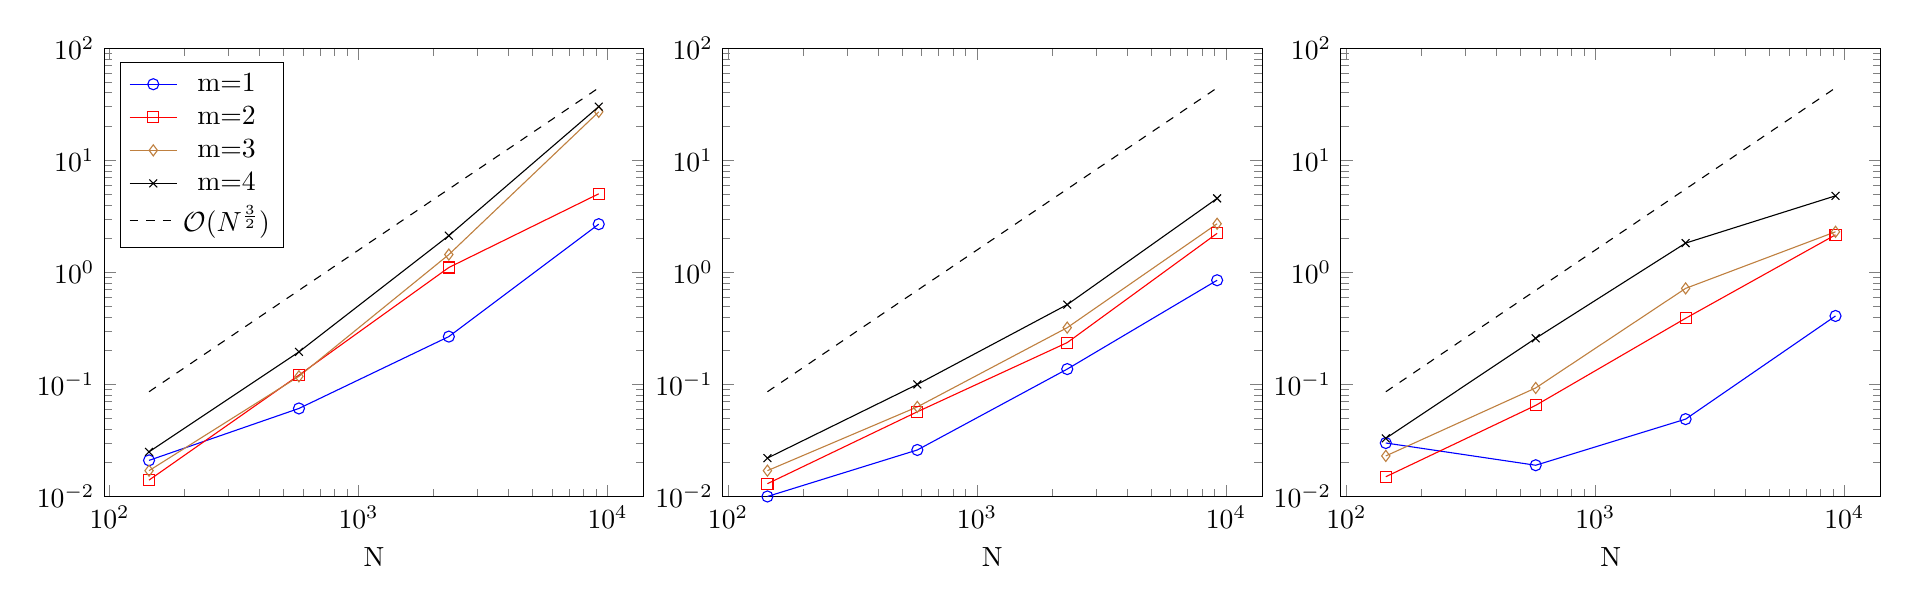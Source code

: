 \begin{tikzpicture}
\begin{groupplot}[ymin={0}, group style={group size={3 by 1}}]
    \nextgroupplot[xmode={log}, ymode={log}, xlabel={N}, legend pos={north west}, ymin={0.01}, ymax={100.0}]
    \addplot[color={blue}, mark={o}, mark options={solid}]
        table[row sep={\\}]
        {
            \\
            144.0  0.021  \\
            576.0  0.061  \\
            2304.0  0.267  \\
            9216.0  2.689  \\
        }
        ;
    \addlegendentry {m=1}
    \addplot[color={red}, mark={square}, mark options={solid}]
        table[row sep={\\}]
        {
            \\
            144.0  0.014  \\
            576.0  0.121  \\
            2304.0  1.104  \\
            9216.0  5.018  \\
        }
        ;
    \addlegendentry {m=2}
    \addplot[color={brown}, mark={diamond}, mark options={solid}]
        table[row sep={\\}]
        {
            \\
            144.0  0.017  \\
            576.0  0.118  \\
            2304.0  1.44  \\
            9216.0  27.028  \\
        }
        ;
    \addlegendentry {m=3}
    \addplot[color={black}, mark={x}, mark options={solid}]
        table[row sep={\\}]
        {
            \\
            144.0  0.025  \\
            576.0  0.195  \\
            2304.0  2.125  \\
            9216.0  30.079  \\
        }
        ;
    \addlegendentry {m=4}
    \addplot[color={black}, dashed]
        table[row sep={\\}]
        {
            \\
            144.0  0.086  \\
            576.0  0.691  \\
            2304.0  5.53  \\
            9216.0  44.237  \\
        }
        ;
    \addlegendentry {$\mathcal O(N^\frac{3}{2})$}
    \nextgroupplot[xmode={log}, ymode={log}, xlabel={N}, legend pos={north west}, ymin={0.01}, ymax={100.0}]
    \addplot[color={blue}, mark={o}, mark options={solid}]
        table[row sep={\\}]
        {
            \\
            144.0  0.01  \\
            576.0  0.026  \\
            2304.0  0.137  \\
            9216.0  0.85  \\
        }
        ;
    \addplot[color={red}, mark={square}, mark options={solid}]
        table[row sep={\\}]
        {
            \\
            144.0  0.013  \\
            576.0  0.057  \\
            2304.0  0.236  \\
            9216.0  2.228  \\
        }
        ;
    \addplot[color={brown}, mark={diamond}, mark options={solid}]
        table[row sep={\\}]
        {
            \\
            144.0  0.017  \\
            576.0  0.063  \\
            2304.0  0.321  \\
            9216.0  2.713  \\
        }
        ;
    \addplot[color={black}, mark={x}, mark options={solid}]
        table[row sep={\\}]
        {
            \\
            144.0  0.022  \\
            576.0  0.1  \\
            2304.0  0.515  \\
            9216.0  4.568  \\
        }
        ;
    \addplot[color={black}, dashed]
        table[row sep={\\}]
        {
            \\
            144.0  0.086  \\
            576.0  0.691  \\
            2304.0  5.53  \\
            9216.0  44.237  \\
        }
        ;
    \nextgroupplot[xmode={log}, ymode={log}, xlabel={N}, legend pos={north west}, ymin={0.01}, ymax={100.0}]
    \addplot[color={blue}, mark={o}, mark options={solid}]
        table[row sep={\\}]
        {
            \\
            144.0  0.03  \\
            576.0  0.019  \\
            2304.0  0.049  \\
            9216.0  0.408  \\
        }
        ;
    \addplot[color={red}, mark={square}, mark options={solid}]
        table[row sep={\\}]
        {
            \\
            144.0  0.015  \\
            576.0  0.065  \\
            2304.0  0.389  \\
            9216.0  2.161  \\
        }
        ;
    \addplot[color={brown}, mark={diamond}, mark options={solid}]
        table[row sep={\\}]
        {
            \\
            144.0  0.023  \\
            576.0  0.093  \\
            2304.0  0.719  \\
            9216.0  2.299  \\
        }
        ;
    \addplot[color={black}, mark={x}, mark options={solid}]
        table[row sep={\\}]
        {
            \\
            144.0  0.033  \\
            576.0  0.258  \\
            2304.0  1.823  \\
            9216.0  4.814  \\
        }
        ;
    \addplot[color={black}, dashed]
        table[row sep={\\}]
        {
            \\
            144.0  0.086  \\
            576.0  0.691  \\
            2304.0  5.53  \\
            9216.0  44.237  \\
        }
        ;
\end{groupplot}
\end{tikzpicture}
